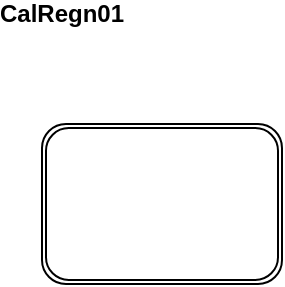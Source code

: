 <mxfile version="14.1.1" type="github">
  <diagram id="RuMLqHy3RxYvsem4Vksn" name="Page-1">
    <mxGraphModel dx="506" dy="267" grid="1" gridSize="10" guides="1" tooltips="1" connect="1" arrows="1" fold="1" page="1" pageScale="1" pageWidth="850" pageHeight="1100" math="0" shadow="0">
      <root>
        <mxCell id="0" />
        <mxCell id="1" parent="0" />
        <mxCell id="PHvKi-Emu8E6jwM2ZB0a-3" value="&lt;span style=&quot;font-weight: 700&quot;&gt;CalRegn01&lt;/span&gt;" style="text;html=1;strokeColor=none;fillColor=none;align=center;verticalAlign=middle;whiteSpace=wrap;rounded=0;" vertex="1" parent="1">
          <mxGeometry x="160" y="90" width="20" height="10" as="geometry" />
        </mxCell>
        <mxCell id="PHvKi-Emu8E6jwM2ZB0a-6" value="" style="shape=ext;double=1;rounded=1;whiteSpace=wrap;html=1;" vertex="1" parent="1">
          <mxGeometry x="160" y="150" width="120" height="80" as="geometry" />
        </mxCell>
      </root>
    </mxGraphModel>
  </diagram>
</mxfile>
